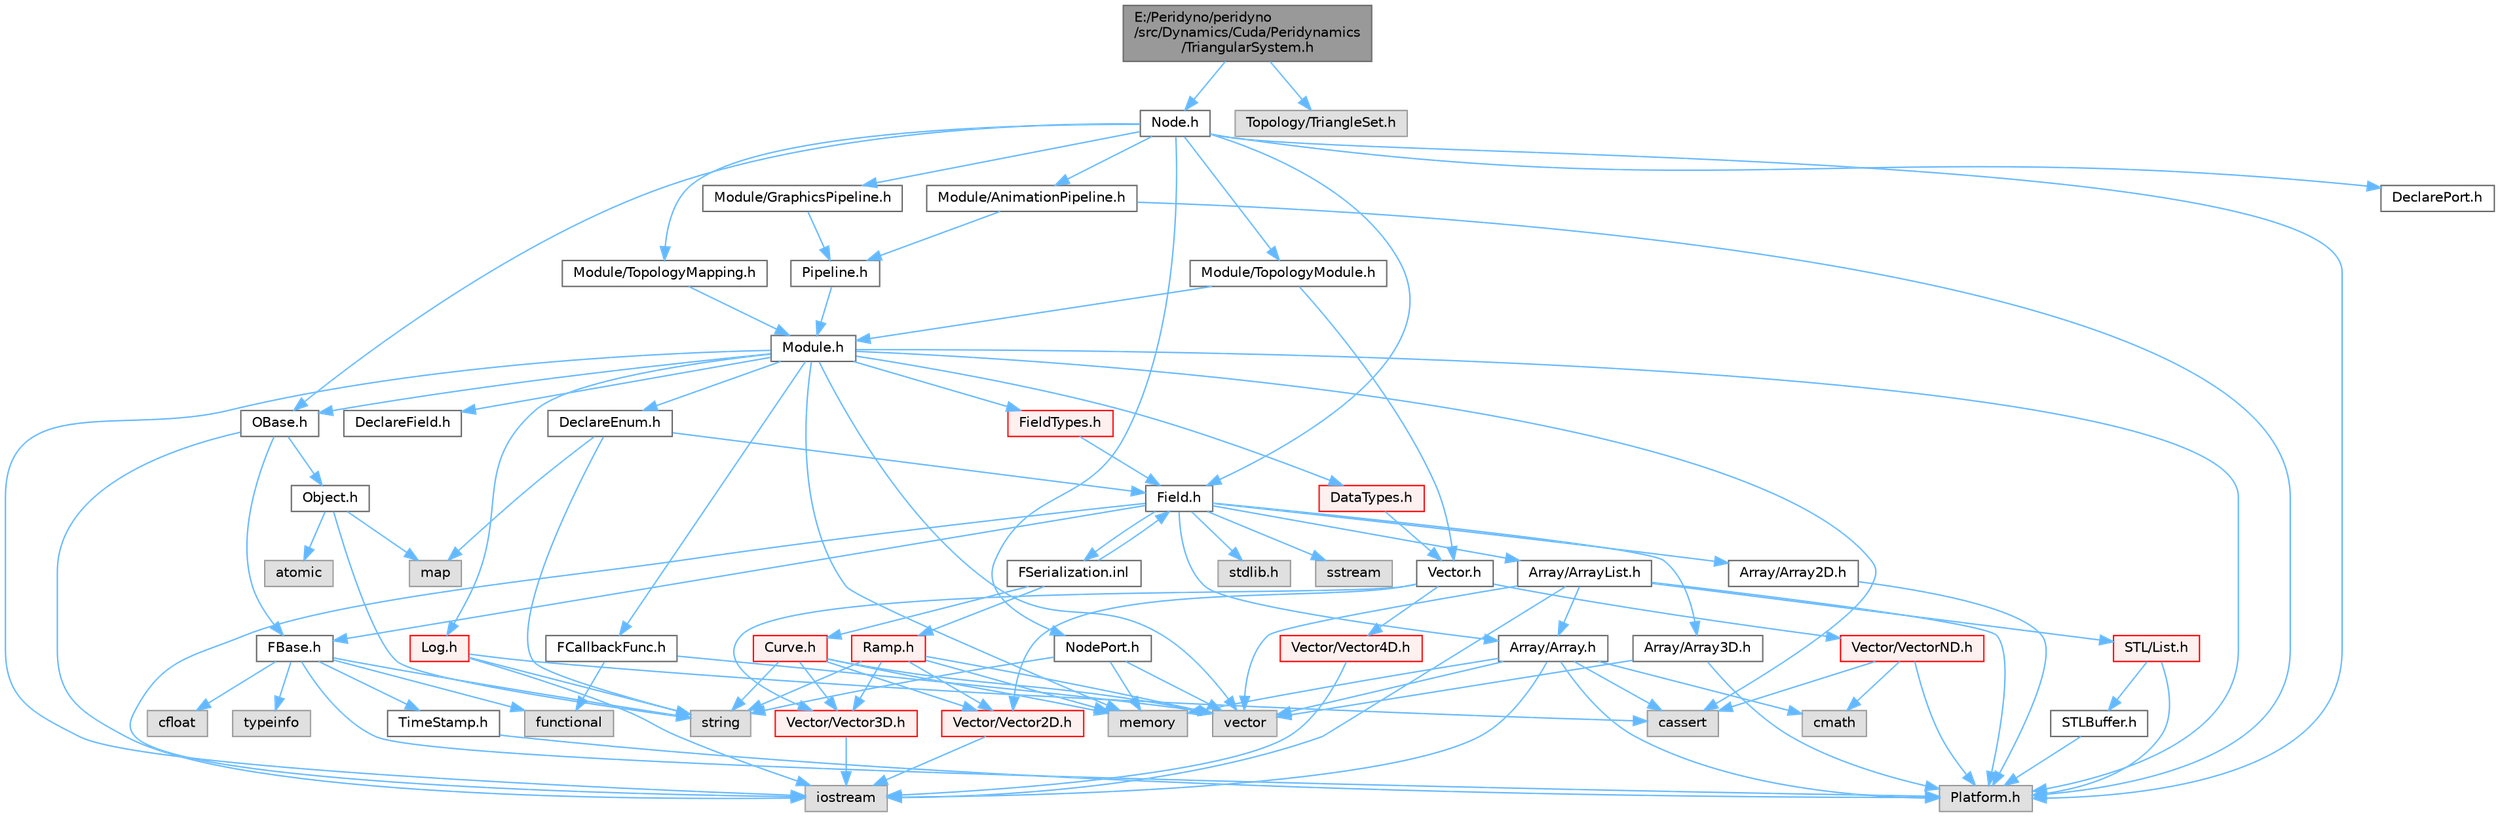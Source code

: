 digraph "E:/Peridyno/peridyno/src/Dynamics/Cuda/Peridynamics/TriangularSystem.h"
{
 // LATEX_PDF_SIZE
  bgcolor="transparent";
  edge [fontname=Helvetica,fontsize=10,labelfontname=Helvetica,labelfontsize=10];
  node [fontname=Helvetica,fontsize=10,shape=box,height=0.2,width=0.4];
  Node1 [id="Node000001",label="E:/Peridyno/peridyno\l/src/Dynamics/Cuda/Peridynamics\l/TriangularSystem.h",height=0.2,width=0.4,color="gray40", fillcolor="grey60", style="filled", fontcolor="black",tooltip=" "];
  Node1 -> Node2 [id="edge1_Node000001_Node000002",color="steelblue1",style="solid",tooltip=" "];
  Node2 [id="Node000002",label="Node.h",height=0.2,width=0.4,color="grey40", fillcolor="white", style="filled",URL="$_node_8h.html",tooltip=" "];
  Node2 -> Node3 [id="edge2_Node000002_Node000003",color="steelblue1",style="solid",tooltip=" "];
  Node3 [id="Node000003",label="OBase.h",height=0.2,width=0.4,color="grey40", fillcolor="white", style="filled",URL="$_o_base_8h.html",tooltip=" "];
  Node3 -> Node4 [id="edge3_Node000003_Node000004",color="steelblue1",style="solid",tooltip=" "];
  Node4 [id="Node000004",label="iostream",height=0.2,width=0.4,color="grey60", fillcolor="#E0E0E0", style="filled",tooltip=" "];
  Node3 -> Node5 [id="edge4_Node000003_Node000005",color="steelblue1",style="solid",tooltip=" "];
  Node5 [id="Node000005",label="FBase.h",height=0.2,width=0.4,color="grey40", fillcolor="white", style="filled",URL="$_f_base_8h.html",tooltip=" "];
  Node5 -> Node6 [id="edge5_Node000005_Node000006",color="steelblue1",style="solid",tooltip=" "];
  Node6 [id="Node000006",label="Platform.h",height=0.2,width=0.4,color="grey60", fillcolor="#E0E0E0", style="filled",tooltip=" "];
  Node5 -> Node7 [id="edge6_Node000005_Node000007",color="steelblue1",style="solid",tooltip=" "];
  Node7 [id="Node000007",label="TimeStamp.h",height=0.2,width=0.4,color="grey40", fillcolor="white", style="filled",URL="$_time_stamp_8h.html",tooltip=" "];
  Node7 -> Node6 [id="edge7_Node000007_Node000006",color="steelblue1",style="solid",tooltip=" "];
  Node5 -> Node8 [id="edge8_Node000005_Node000008",color="steelblue1",style="solid",tooltip=" "];
  Node8 [id="Node000008",label="typeinfo",height=0.2,width=0.4,color="grey60", fillcolor="#E0E0E0", style="filled",tooltip=" "];
  Node5 -> Node9 [id="edge9_Node000005_Node000009",color="steelblue1",style="solid",tooltip=" "];
  Node9 [id="Node000009",label="string",height=0.2,width=0.4,color="grey60", fillcolor="#E0E0E0", style="filled",tooltip=" "];
  Node5 -> Node10 [id="edge10_Node000005_Node000010",color="steelblue1",style="solid",tooltip=" "];
  Node10 [id="Node000010",label="functional",height=0.2,width=0.4,color="grey60", fillcolor="#E0E0E0", style="filled",tooltip=" "];
  Node5 -> Node11 [id="edge11_Node000005_Node000011",color="steelblue1",style="solid",tooltip=" "];
  Node11 [id="Node000011",label="cfloat",height=0.2,width=0.4,color="grey60", fillcolor="#E0E0E0", style="filled",tooltip=" "];
  Node3 -> Node12 [id="edge12_Node000003_Node000012",color="steelblue1",style="solid",tooltip=" "];
  Node12 [id="Node000012",label="Object.h",height=0.2,width=0.4,color="grey40", fillcolor="white", style="filled",URL="$_object_8h.html",tooltip=" "];
  Node12 -> Node9 [id="edge13_Node000012_Node000009",color="steelblue1",style="solid",tooltip=" "];
  Node12 -> Node13 [id="edge14_Node000012_Node000013",color="steelblue1",style="solid",tooltip=" "];
  Node13 [id="Node000013",label="atomic",height=0.2,width=0.4,color="grey60", fillcolor="#E0E0E0", style="filled",tooltip=" "];
  Node12 -> Node14 [id="edge15_Node000012_Node000014",color="steelblue1",style="solid",tooltip=" "];
  Node14 [id="Node000014",label="map",height=0.2,width=0.4,color="grey60", fillcolor="#E0E0E0", style="filled",tooltip=" "];
  Node2 -> Node15 [id="edge16_Node000002_Node000015",color="steelblue1",style="solid",tooltip=" "];
  Node15 [id="Node000015",label="Field.h",height=0.2,width=0.4,color="grey40", fillcolor="white", style="filled",URL="$_field_8h.html",tooltip=" "];
  Node15 -> Node4 [id="edge17_Node000015_Node000004",color="steelblue1",style="solid",tooltip=" "];
  Node15 -> Node16 [id="edge18_Node000015_Node000016",color="steelblue1",style="solid",tooltip=" "];
  Node16 [id="Node000016",label="stdlib.h",height=0.2,width=0.4,color="grey60", fillcolor="#E0E0E0", style="filled",tooltip=" "];
  Node15 -> Node17 [id="edge19_Node000015_Node000017",color="steelblue1",style="solid",tooltip=" "];
  Node17 [id="Node000017",label="sstream",height=0.2,width=0.4,color="grey60", fillcolor="#E0E0E0", style="filled",tooltip=" "];
  Node15 -> Node5 [id="edge20_Node000015_Node000005",color="steelblue1",style="solid",tooltip=" "];
  Node15 -> Node18 [id="edge21_Node000015_Node000018",color="steelblue1",style="solid",tooltip=" "];
  Node18 [id="Node000018",label="Array/Array.h",height=0.2,width=0.4,color="grey40", fillcolor="white", style="filled",URL="$_array_8h.html",tooltip=" "];
  Node18 -> Node6 [id="edge22_Node000018_Node000006",color="steelblue1",style="solid",tooltip=" "];
  Node18 -> Node19 [id="edge23_Node000018_Node000019",color="steelblue1",style="solid",tooltip=" "];
  Node19 [id="Node000019",label="cassert",height=0.2,width=0.4,color="grey60", fillcolor="#E0E0E0", style="filled",tooltip=" "];
  Node18 -> Node20 [id="edge24_Node000018_Node000020",color="steelblue1",style="solid",tooltip=" "];
  Node20 [id="Node000020",label="vector",height=0.2,width=0.4,color="grey60", fillcolor="#E0E0E0", style="filled",tooltip=" "];
  Node18 -> Node4 [id="edge25_Node000018_Node000004",color="steelblue1",style="solid",tooltip=" "];
  Node18 -> Node21 [id="edge26_Node000018_Node000021",color="steelblue1",style="solid",tooltip=" "];
  Node21 [id="Node000021",label="memory",height=0.2,width=0.4,color="grey60", fillcolor="#E0E0E0", style="filled",tooltip=" "];
  Node18 -> Node22 [id="edge27_Node000018_Node000022",color="steelblue1",style="solid",tooltip=" "];
  Node22 [id="Node000022",label="cmath",height=0.2,width=0.4,color="grey60", fillcolor="#E0E0E0", style="filled",tooltip=" "];
  Node15 -> Node23 [id="edge28_Node000015_Node000023",color="steelblue1",style="solid",tooltip=" "];
  Node23 [id="Node000023",label="Array/Array2D.h",height=0.2,width=0.4,color="grey40", fillcolor="white", style="filled",URL="$_array2_d_8h.html",tooltip=" "];
  Node23 -> Node6 [id="edge29_Node000023_Node000006",color="steelblue1",style="solid",tooltip=" "];
  Node15 -> Node24 [id="edge30_Node000015_Node000024",color="steelblue1",style="solid",tooltip=" "];
  Node24 [id="Node000024",label="Array/Array3D.h",height=0.2,width=0.4,color="grey40", fillcolor="white", style="filled",URL="$_array3_d_8h.html",tooltip=" "];
  Node24 -> Node6 [id="edge31_Node000024_Node000006",color="steelblue1",style="solid",tooltip=" "];
  Node24 -> Node20 [id="edge32_Node000024_Node000020",color="steelblue1",style="solid",tooltip=" "];
  Node15 -> Node25 [id="edge33_Node000015_Node000025",color="steelblue1",style="solid",tooltip=" "];
  Node25 [id="Node000025",label="Array/ArrayList.h",height=0.2,width=0.4,color="grey40", fillcolor="white", style="filled",URL="$_array_list_8h.html",tooltip=" "];
  Node25 -> Node20 [id="edge34_Node000025_Node000020",color="steelblue1",style="solid",tooltip=" "];
  Node25 -> Node4 [id="edge35_Node000025_Node000004",color="steelblue1",style="solid",tooltip=" "];
  Node25 -> Node6 [id="edge36_Node000025_Node000006",color="steelblue1",style="solid",tooltip=" "];
  Node25 -> Node26 [id="edge37_Node000025_Node000026",color="steelblue1",style="solid",tooltip=" "];
  Node26 [id="Node000026",label="STL/List.h",height=0.2,width=0.4,color="red", fillcolor="#FFF0F0", style="filled",URL="$_list_8h.html",tooltip=" "];
  Node26 -> Node6 [id="edge38_Node000026_Node000006",color="steelblue1",style="solid",tooltip=" "];
  Node26 -> Node27 [id="edge39_Node000026_Node000027",color="steelblue1",style="solid",tooltip=" "];
  Node27 [id="Node000027",label="STLBuffer.h",height=0.2,width=0.4,color="grey40", fillcolor="white", style="filled",URL="$_s_t_l_buffer_8h.html",tooltip=" "];
  Node27 -> Node6 [id="edge40_Node000027_Node000006",color="steelblue1",style="solid",tooltip=" "];
  Node25 -> Node18 [id="edge41_Node000025_Node000018",color="steelblue1",style="solid",tooltip=" "];
  Node15 -> Node66 [id="edge42_Node000015_Node000066",color="steelblue1",style="solid",tooltip=" "];
  Node66 [id="Node000066",label="FSerialization.inl",height=0.2,width=0.4,color="grey40", fillcolor="white", style="filled",URL="$_f_serialization_8inl.html",tooltip=" "];
  Node66 -> Node15 [id="edge43_Node000066_Node000015",color="steelblue1",style="solid",tooltip=" "];
  Node66 -> Node67 [id="edge44_Node000066_Node000067",color="steelblue1",style="solid",tooltip=" "];
  Node67 [id="Node000067",label="Ramp.h",height=0.2,width=0.4,color="red", fillcolor="#FFF0F0", style="filled",URL="$_ramp_8h.html",tooltip=" "];
  Node67 -> Node20 [id="edge45_Node000067_Node000020",color="steelblue1",style="solid",tooltip=" "];
  Node67 -> Node21 [id="edge46_Node000067_Node000021",color="steelblue1",style="solid",tooltip=" "];
  Node67 -> Node9 [id="edge47_Node000067_Node000009",color="steelblue1",style="solid",tooltip=" "];
  Node67 -> Node31 [id="edge48_Node000067_Node000031",color="steelblue1",style="solid",tooltip=" "];
  Node31 [id="Node000031",label="Vector/Vector2D.h",height=0.2,width=0.4,color="red", fillcolor="#FFF0F0", style="filled",URL="$_vector2_d_8h.html",tooltip=" "];
  Node31 -> Node4 [id="edge49_Node000031_Node000004",color="steelblue1",style="solid",tooltip=" "];
  Node67 -> Node37 [id="edge50_Node000067_Node000037",color="steelblue1",style="solid",tooltip=" "];
  Node37 [id="Node000037",label="Vector/Vector3D.h",height=0.2,width=0.4,color="red", fillcolor="#FFF0F0", style="filled",URL="$_vector3_d_8h.html",tooltip=" "];
  Node37 -> Node4 [id="edge51_Node000037_Node000004",color="steelblue1",style="solid",tooltip=" "];
  Node66 -> Node69 [id="edge52_Node000066_Node000069",color="steelblue1",style="solid",tooltip=" "];
  Node69 [id="Node000069",label="Curve.h",height=0.2,width=0.4,color="red", fillcolor="#FFF0F0", style="filled",URL="$_curve_8h.html",tooltip=" "];
  Node69 -> Node20 [id="edge53_Node000069_Node000020",color="steelblue1",style="solid",tooltip=" "];
  Node69 -> Node21 [id="edge54_Node000069_Node000021",color="steelblue1",style="solid",tooltip=" "];
  Node69 -> Node9 [id="edge55_Node000069_Node000009",color="steelblue1",style="solid",tooltip=" "];
  Node69 -> Node31 [id="edge56_Node000069_Node000031",color="steelblue1",style="solid",tooltip=" "];
  Node69 -> Node37 [id="edge57_Node000069_Node000037",color="steelblue1",style="solid",tooltip=" "];
  Node2 -> Node6 [id="edge58_Node000002_Node000006",color="steelblue1",style="solid",tooltip=" "];
  Node2 -> Node70 [id="edge59_Node000002_Node000070",color="steelblue1",style="solid",tooltip=" "];
  Node70 [id="Node000070",label="DeclarePort.h",height=0.2,width=0.4,color="grey40", fillcolor="white", style="filled",URL="$_declare_port_8h.html",tooltip=" "];
  Node2 -> Node71 [id="edge60_Node000002_Node000071",color="steelblue1",style="solid",tooltip=" "];
  Node71 [id="Node000071",label="NodePort.h",height=0.2,width=0.4,color="grey40", fillcolor="white", style="filled",URL="$_node_port_8h.html",tooltip=" "];
  Node71 -> Node9 [id="edge61_Node000071_Node000009",color="steelblue1",style="solid",tooltip=" "];
  Node71 -> Node20 [id="edge62_Node000071_Node000020",color="steelblue1",style="solid",tooltip=" "];
  Node71 -> Node21 [id="edge63_Node000071_Node000021",color="steelblue1",style="solid",tooltip=" "];
  Node2 -> Node72 [id="edge64_Node000002_Node000072",color="steelblue1",style="solid",tooltip=" "];
  Node72 [id="Node000072",label="Module/TopologyModule.h",height=0.2,width=0.4,color="grey40", fillcolor="white", style="filled",URL="$_topology_module_8h.html",tooltip=" "];
  Node72 -> Node30 [id="edge65_Node000072_Node000030",color="steelblue1",style="solid",tooltip=" "];
  Node30 [id="Node000030",label="Vector.h",height=0.2,width=0.4,color="grey40", fillcolor="white", style="filled",URL="$_vector_8h.html",tooltip=" "];
  Node30 -> Node31 [id="edge66_Node000030_Node000031",color="steelblue1",style="solid",tooltip=" "];
  Node30 -> Node37 [id="edge67_Node000030_Node000037",color="steelblue1",style="solid",tooltip=" "];
  Node30 -> Node40 [id="edge68_Node000030_Node000040",color="steelblue1",style="solid",tooltip=" "];
  Node40 [id="Node000040",label="Vector/Vector4D.h",height=0.2,width=0.4,color="red", fillcolor="#FFF0F0", style="filled",URL="$_vector4_d_8h.html",tooltip=" "];
  Node40 -> Node4 [id="edge69_Node000040_Node000004",color="steelblue1",style="solid",tooltip=" "];
  Node30 -> Node43 [id="edge70_Node000030_Node000043",color="steelblue1",style="solid",tooltip=" "];
  Node43 [id="Node000043",label="Vector/VectorND.h",height=0.2,width=0.4,color="red", fillcolor="#FFF0F0", style="filled",URL="$_vector_n_d_8h.html",tooltip=" "];
  Node43 -> Node22 [id="edge71_Node000043_Node000022",color="steelblue1",style="solid",tooltip=" "];
  Node43 -> Node19 [id="edge72_Node000043_Node000019",color="steelblue1",style="solid",tooltip=" "];
  Node43 -> Node6 [id="edge73_Node000043_Node000006",color="steelblue1",style="solid",tooltip=" "];
  Node72 -> Node73 [id="edge74_Node000072_Node000073",color="steelblue1",style="solid",tooltip=" "];
  Node73 [id="Node000073",label="Module.h",height=0.2,width=0.4,color="grey40", fillcolor="white", style="filled",URL="$_module_8h.html",tooltip=" "];
  Node73 -> Node6 [id="edge75_Node000073_Node000006",color="steelblue1",style="solid",tooltip=" "];
  Node73 -> Node21 [id="edge76_Node000073_Node000021",color="steelblue1",style="solid",tooltip=" "];
  Node73 -> Node20 [id="edge77_Node000073_Node000020",color="steelblue1",style="solid",tooltip=" "];
  Node73 -> Node19 [id="edge78_Node000073_Node000019",color="steelblue1",style="solid",tooltip=" "];
  Node73 -> Node4 [id="edge79_Node000073_Node000004",color="steelblue1",style="solid",tooltip=" "];
  Node73 -> Node3 [id="edge80_Node000073_Node000003",color="steelblue1",style="solid",tooltip=" "];
  Node73 -> Node74 [id="edge81_Node000073_Node000074",color="steelblue1",style="solid",tooltip=" "];
  Node74 [id="Node000074",label="Log.h",height=0.2,width=0.4,color="red", fillcolor="#FFF0F0", style="filled",URL="$_log_8h.html",tooltip=" "];
  Node74 -> Node9 [id="edge82_Node000074_Node000009",color="steelblue1",style="solid",tooltip=" "];
  Node74 -> Node4 [id="edge83_Node000074_Node000004",color="steelblue1",style="solid",tooltip=" "];
  Node74 -> Node19 [id="edge84_Node000074_Node000019",color="steelblue1",style="solid",tooltip=" "];
  Node73 -> Node82 [id="edge85_Node000073_Node000082",color="steelblue1",style="solid",tooltip=" "];
  Node82 [id="Node000082",label="DataTypes.h",height=0.2,width=0.4,color="red", fillcolor="#FFF0F0", style="filled",URL="$_data_types_8h.html",tooltip=" "];
  Node82 -> Node30 [id="edge86_Node000082_Node000030",color="steelblue1",style="solid",tooltip=" "];
  Node73 -> Node87 [id="edge87_Node000073_Node000087",color="steelblue1",style="solid",tooltip=" "];
  Node87 [id="Node000087",label="DeclareEnum.h",height=0.2,width=0.4,color="grey40", fillcolor="white", style="filled",URL="$_declare_enum_8h.html",tooltip=" "];
  Node87 -> Node14 [id="edge88_Node000087_Node000014",color="steelblue1",style="solid",tooltip=" "];
  Node87 -> Node9 [id="edge89_Node000087_Node000009",color="steelblue1",style="solid",tooltip=" "];
  Node87 -> Node15 [id="edge90_Node000087_Node000015",color="steelblue1",style="solid",tooltip=" "];
  Node73 -> Node88 [id="edge91_Node000073_Node000088",color="steelblue1",style="solid",tooltip=" "];
  Node88 [id="Node000088",label="DeclareField.h",height=0.2,width=0.4,color="grey40", fillcolor="white", style="filled",URL="$_declare_field_8h.html",tooltip=" "];
  Node73 -> Node89 [id="edge92_Node000073_Node000089",color="steelblue1",style="solid",tooltip=" "];
  Node89 [id="Node000089",label="FCallbackFunc.h",height=0.2,width=0.4,color="grey40", fillcolor="white", style="filled",URL="$_f_callback_func_8h.html",tooltip=" "];
  Node89 -> Node20 [id="edge93_Node000089_Node000020",color="steelblue1",style="solid",tooltip=" "];
  Node89 -> Node10 [id="edge94_Node000089_Node000010",color="steelblue1",style="solid",tooltip=" "];
  Node73 -> Node90 [id="edge95_Node000073_Node000090",color="steelblue1",style="solid",tooltip=" "];
  Node90 [id="Node000090",label="FieldTypes.h",height=0.2,width=0.4,color="red", fillcolor="#FFF0F0", style="filled",URL="$_field_types_8h.html",tooltip=" "];
  Node90 -> Node15 [id="edge96_Node000090_Node000015",color="steelblue1",style="solid",tooltip=" "];
  Node2 -> Node92 [id="edge97_Node000002_Node000092",color="steelblue1",style="solid",tooltip=" "];
  Node92 [id="Node000092",label="Module/TopologyMapping.h",height=0.2,width=0.4,color="grey40", fillcolor="white", style="filled",URL="$_topology_mapping_8h.html",tooltip=" "];
  Node92 -> Node73 [id="edge98_Node000092_Node000073",color="steelblue1",style="solid",tooltip=" "];
  Node2 -> Node93 [id="edge99_Node000002_Node000093",color="steelblue1",style="solid",tooltip=" "];
  Node93 [id="Node000093",label="Module/AnimationPipeline.h",height=0.2,width=0.4,color="grey40", fillcolor="white", style="filled",URL="$_animation_pipeline_8h.html",tooltip=" "];
  Node93 -> Node94 [id="edge100_Node000093_Node000094",color="steelblue1",style="solid",tooltip=" "];
  Node94 [id="Node000094",label="Pipeline.h",height=0.2,width=0.4,color="grey40", fillcolor="white", style="filled",URL="$_pipeline_8h.html",tooltip=" "];
  Node94 -> Node73 [id="edge101_Node000094_Node000073",color="steelblue1",style="solid",tooltip=" "];
  Node93 -> Node6 [id="edge102_Node000093_Node000006",color="steelblue1",style="solid",tooltip=" "];
  Node2 -> Node95 [id="edge103_Node000002_Node000095",color="steelblue1",style="solid",tooltip=" "];
  Node95 [id="Node000095",label="Module/GraphicsPipeline.h",height=0.2,width=0.4,color="grey40", fillcolor="white", style="filled",URL="$_graphics_pipeline_8h.html",tooltip=" "];
  Node95 -> Node94 [id="edge104_Node000095_Node000094",color="steelblue1",style="solid",tooltip=" "];
  Node1 -> Node96 [id="edge105_Node000001_Node000096",color="steelblue1",style="solid",tooltip=" "];
  Node96 [id="Node000096",label="Topology/TriangleSet.h",height=0.2,width=0.4,color="grey60", fillcolor="#E0E0E0", style="filled",tooltip=" "];
}
